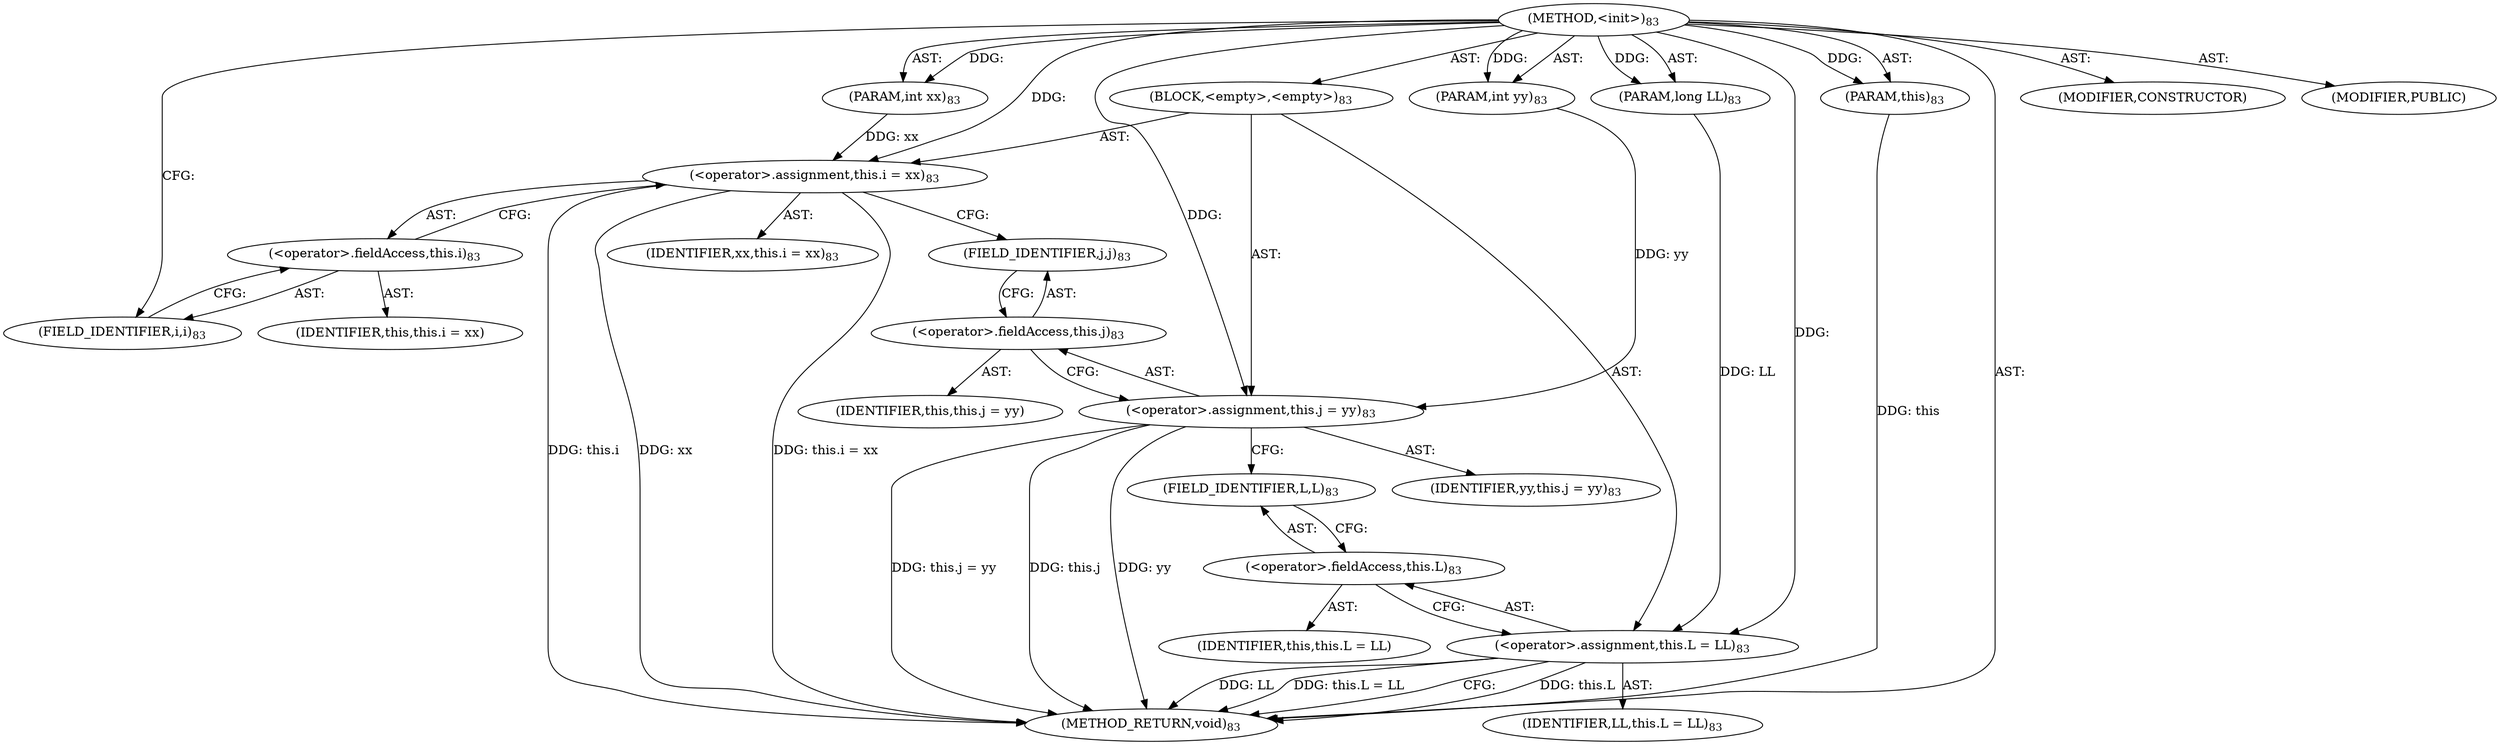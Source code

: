 digraph "&lt;init&gt;" {  
"385" [label = <(METHOD,&lt;init&gt;)<SUB>83</SUB>> ]
"386" [label = <(PARAM,this)<SUB>83</SUB>> ]
"387" [label = <(PARAM,int xx)<SUB>83</SUB>> ]
"388" [label = <(PARAM,int yy)<SUB>83</SUB>> ]
"389" [label = <(PARAM,long LL)<SUB>83</SUB>> ]
"390" [label = <(BLOCK,&lt;empty&gt;,&lt;empty&gt;)<SUB>83</SUB>> ]
"391" [label = <(&lt;operator&gt;.assignment,this.i = xx)<SUB>83</SUB>> ]
"392" [label = <(&lt;operator&gt;.fieldAccess,this.i)<SUB>83</SUB>> ]
"393" [label = <(IDENTIFIER,this,this.i = xx)> ]
"394" [label = <(FIELD_IDENTIFIER,i,i)<SUB>83</SUB>> ]
"395" [label = <(IDENTIFIER,xx,this.i = xx)<SUB>83</SUB>> ]
"396" [label = <(&lt;operator&gt;.assignment,this.j = yy)<SUB>83</SUB>> ]
"397" [label = <(&lt;operator&gt;.fieldAccess,this.j)<SUB>83</SUB>> ]
"398" [label = <(IDENTIFIER,this,this.j = yy)> ]
"399" [label = <(FIELD_IDENTIFIER,j,j)<SUB>83</SUB>> ]
"400" [label = <(IDENTIFIER,yy,this.j = yy)<SUB>83</SUB>> ]
"401" [label = <(&lt;operator&gt;.assignment,this.L = LL)<SUB>83</SUB>> ]
"402" [label = <(&lt;operator&gt;.fieldAccess,this.L)<SUB>83</SUB>> ]
"403" [label = <(IDENTIFIER,this,this.L = LL)> ]
"404" [label = <(FIELD_IDENTIFIER,L,L)<SUB>83</SUB>> ]
"405" [label = <(IDENTIFIER,LL,this.L = LL)<SUB>83</SUB>> ]
"406" [label = <(MODIFIER,CONSTRUCTOR)> ]
"407" [label = <(MODIFIER,PUBLIC)> ]
"408" [label = <(METHOD_RETURN,void)<SUB>83</SUB>> ]
  "385" -> "386"  [ label = "AST: "] 
  "385" -> "387"  [ label = "AST: "] 
  "385" -> "388"  [ label = "AST: "] 
  "385" -> "389"  [ label = "AST: "] 
  "385" -> "390"  [ label = "AST: "] 
  "385" -> "406"  [ label = "AST: "] 
  "385" -> "407"  [ label = "AST: "] 
  "385" -> "408"  [ label = "AST: "] 
  "390" -> "391"  [ label = "AST: "] 
  "390" -> "396"  [ label = "AST: "] 
  "390" -> "401"  [ label = "AST: "] 
  "391" -> "392"  [ label = "AST: "] 
  "391" -> "395"  [ label = "AST: "] 
  "392" -> "393"  [ label = "AST: "] 
  "392" -> "394"  [ label = "AST: "] 
  "396" -> "397"  [ label = "AST: "] 
  "396" -> "400"  [ label = "AST: "] 
  "397" -> "398"  [ label = "AST: "] 
  "397" -> "399"  [ label = "AST: "] 
  "401" -> "402"  [ label = "AST: "] 
  "401" -> "405"  [ label = "AST: "] 
  "402" -> "403"  [ label = "AST: "] 
  "402" -> "404"  [ label = "AST: "] 
  "391" -> "399"  [ label = "CFG: "] 
  "396" -> "404"  [ label = "CFG: "] 
  "401" -> "408"  [ label = "CFG: "] 
  "392" -> "391"  [ label = "CFG: "] 
  "397" -> "396"  [ label = "CFG: "] 
  "402" -> "401"  [ label = "CFG: "] 
  "394" -> "392"  [ label = "CFG: "] 
  "399" -> "397"  [ label = "CFG: "] 
  "404" -> "402"  [ label = "CFG: "] 
  "385" -> "394"  [ label = "CFG: "] 
  "386" -> "408"  [ label = "DDG: this"] 
  "391" -> "408"  [ label = "DDG: this.i"] 
  "391" -> "408"  [ label = "DDG: xx"] 
  "391" -> "408"  [ label = "DDG: this.i = xx"] 
  "396" -> "408"  [ label = "DDG: this.j"] 
  "396" -> "408"  [ label = "DDG: yy"] 
  "396" -> "408"  [ label = "DDG: this.j = yy"] 
  "401" -> "408"  [ label = "DDG: this.L"] 
  "401" -> "408"  [ label = "DDG: LL"] 
  "401" -> "408"  [ label = "DDG: this.L = LL"] 
  "385" -> "386"  [ label = "DDG: "] 
  "385" -> "387"  [ label = "DDG: "] 
  "385" -> "388"  [ label = "DDG: "] 
  "385" -> "389"  [ label = "DDG: "] 
  "387" -> "391"  [ label = "DDG: xx"] 
  "385" -> "391"  [ label = "DDG: "] 
  "388" -> "396"  [ label = "DDG: yy"] 
  "385" -> "396"  [ label = "DDG: "] 
  "389" -> "401"  [ label = "DDG: LL"] 
  "385" -> "401"  [ label = "DDG: "] 
}
